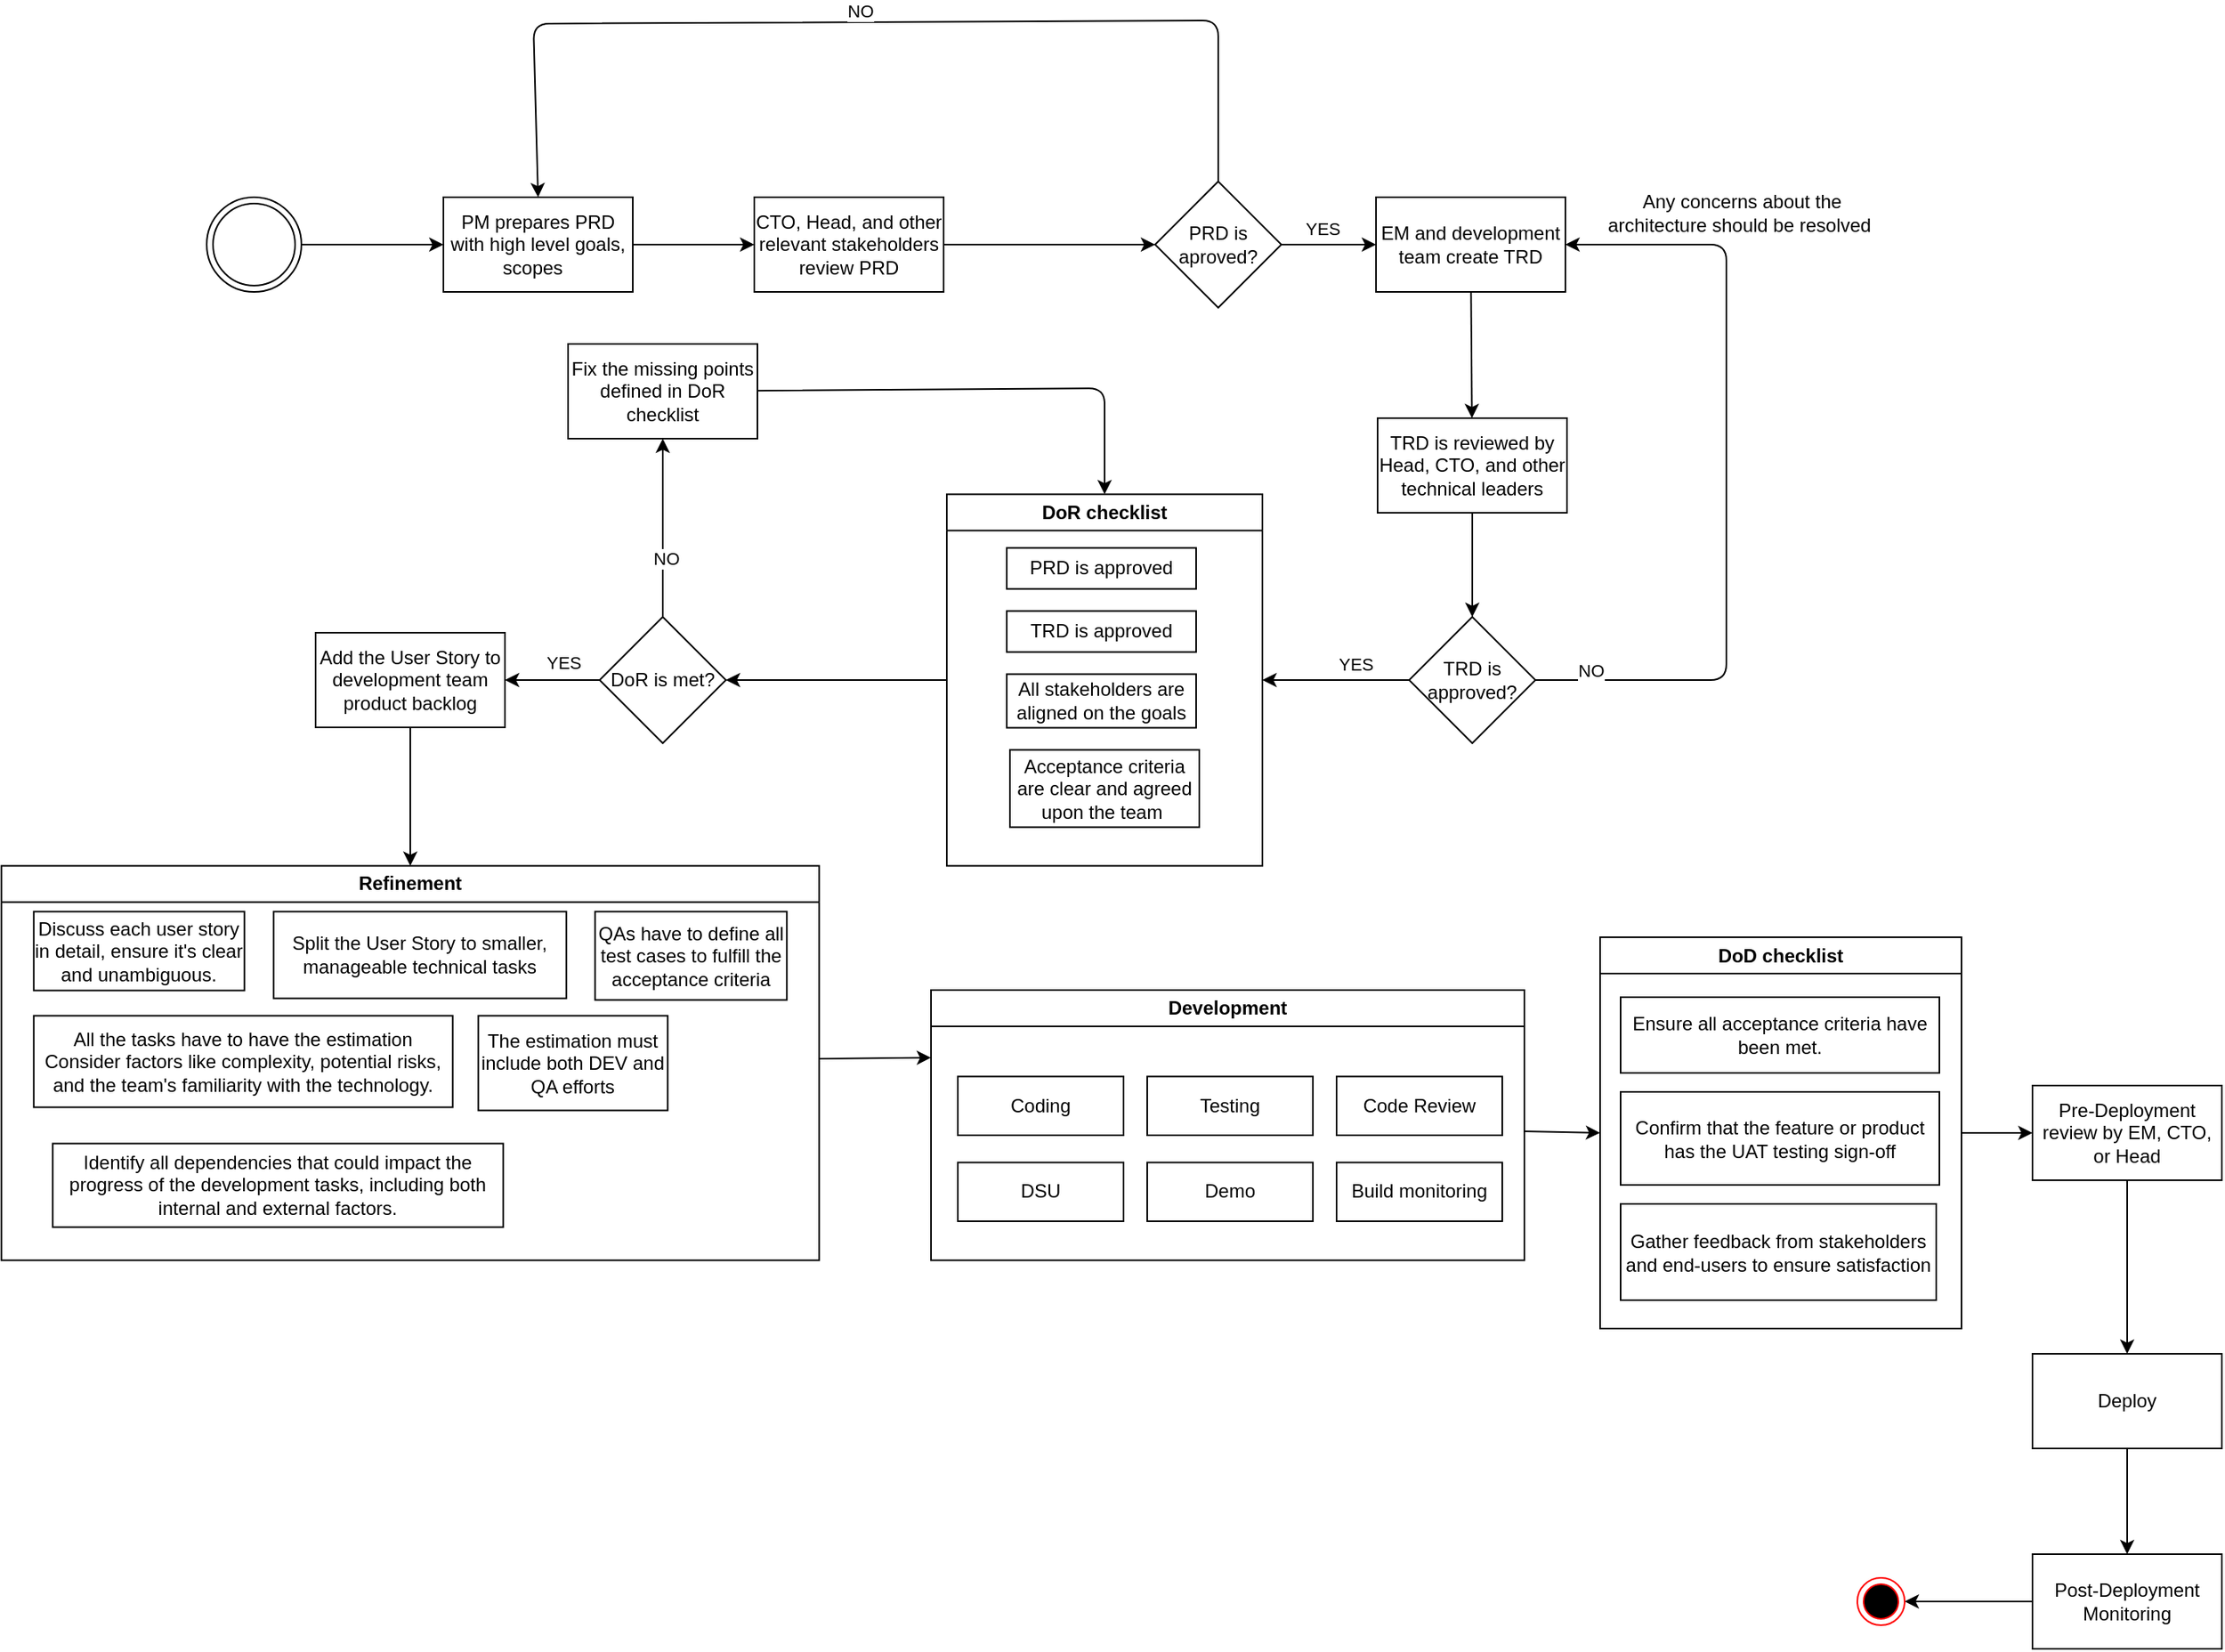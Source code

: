 <mxfile>
    <diagram id="eZoFI8GGpEovhwvC60ZW" name="Page-1">
        <mxGraphModel dx="1835" dy="954" grid="0" gridSize="10" guides="1" tooltips="1" connect="1" arrows="1" fold="1" page="0" pageScale="1" pageWidth="850" pageHeight="1100" background="#ffffff" math="0" shadow="0">
            <root>
                <mxCell id="0"/>
                <mxCell id="1" parent="0"/>
                <mxCell id="2" style="edgeStyle=none;html=1;" parent="1" source="3" target="5" edge="1">
                    <mxGeometry relative="1" as="geometry"/>
                </mxCell>
                <mxCell id="3" value="PM prepares PRD&lt;br&gt;with high level goals, scopes&amp;nbsp;&amp;nbsp;" style="rounded=0;whiteSpace=wrap;html=1;" parent="1" vertex="1">
                    <mxGeometry x="-757" y="-113" width="120" height="60" as="geometry"/>
                </mxCell>
                <mxCell id="4" value="" style="edgeStyle=none;html=1;" parent="1" source="5" target="10" edge="1">
                    <mxGeometry relative="1" as="geometry"/>
                </mxCell>
                <mxCell id="5" value="CTO, Head, and other relevant stakeholders review PRD" style="whiteSpace=wrap;html=1;rounded=0;" parent="1" vertex="1">
                    <mxGeometry x="-560" y="-113" width="120" height="60" as="geometry"/>
                </mxCell>
                <mxCell id="6" style="edgeStyle=none;html=1;exitX=0.5;exitY=0;exitDx=0;exitDy=0;entryX=0.5;entryY=0;entryDx=0;entryDy=0;" parent="1" source="10" target="3" edge="1">
                    <mxGeometry relative="1" as="geometry">
                        <mxPoint x="-488" y="-219.5" as="targetPoint"/>
                        <Array as="points">
                            <mxPoint x="-266" y="-225"/>
                            <mxPoint x="-700" y="-223"/>
                        </Array>
                    </mxGeometry>
                </mxCell>
                <mxCell id="7" value="NO" style="edgeLabel;html=1;align=center;verticalAlign=middle;resizable=0;points=[];" parent="6" vertex="1" connectable="0">
                    <mxGeometry x="-0.427" y="-1" relative="1" as="geometry">
                        <mxPoint x="-144" y="-6" as="offset"/>
                    </mxGeometry>
                </mxCell>
                <mxCell id="8" value="" style="edgeStyle=none;html=1;" parent="1" source="10" target="12" edge="1">
                    <mxGeometry relative="1" as="geometry"/>
                </mxCell>
                <mxCell id="9" value="YES" style="edgeLabel;html=1;align=center;verticalAlign=middle;resizable=0;points=[];" parent="8" vertex="1" connectable="0">
                    <mxGeometry x="-0.1" y="-2" relative="1" as="geometry">
                        <mxPoint x="-1" y="-12" as="offset"/>
                    </mxGeometry>
                </mxCell>
                <mxCell id="10" value="PRD is aproved?" style="rhombus;whiteSpace=wrap;html=1;rounded=0;" parent="1" vertex="1">
                    <mxGeometry x="-306" y="-123" width="80" height="80" as="geometry"/>
                </mxCell>
                <mxCell id="11" value="" style="edgeStyle=none;html=1;" parent="1" source="12" target="14" edge="1">
                    <mxGeometry relative="1" as="geometry"/>
                </mxCell>
                <mxCell id="12" value="EM and development team create TRD" style="whiteSpace=wrap;html=1;rounded=0;" parent="1" vertex="1">
                    <mxGeometry x="-166" y="-113" width="120" height="60" as="geometry"/>
                </mxCell>
                <mxCell id="13" style="edgeStyle=none;html=1;entryX=0.5;entryY=0;entryDx=0;entryDy=0;" parent="1" source="14" target="19" edge="1">
                    <mxGeometry relative="1" as="geometry"/>
                </mxCell>
                <mxCell id="14" value="TRD is reviewed by Head, CTO, and other technical leaders" style="whiteSpace=wrap;html=1;rounded=0;" parent="1" vertex="1">
                    <mxGeometry x="-165" y="27" width="120" height="60" as="geometry"/>
                </mxCell>
                <mxCell id="15" style="edgeStyle=none;html=1;entryX=1;entryY=0.5;entryDx=0;entryDy=0;" parent="1" source="19" target="12" edge="1">
                    <mxGeometry relative="1" as="geometry">
                        <mxPoint x="-1" y="-19.5" as="targetPoint"/>
                        <Array as="points">
                            <mxPoint x="56" y="193"/>
                            <mxPoint x="56" y="-83"/>
                        </Array>
                    </mxGeometry>
                </mxCell>
                <mxCell id="16" value="NO" style="edgeLabel;html=1;align=center;verticalAlign=middle;resizable=0;points=[];" parent="15" vertex="1" connectable="0">
                    <mxGeometry x="-0.812" y="2" relative="1" as="geometry">
                        <mxPoint x="-12" y="-4" as="offset"/>
                    </mxGeometry>
                </mxCell>
                <mxCell id="17" value="" style="edgeStyle=none;html=1;entryX=1;entryY=0.5;entryDx=0;entryDy=0;" parent="1" source="19" target="22" edge="1">
                    <mxGeometry relative="1" as="geometry">
                        <mxPoint x="-205" y="193" as="targetPoint"/>
                    </mxGeometry>
                </mxCell>
                <mxCell id="18" value="YES" style="edgeLabel;html=1;align=center;verticalAlign=middle;resizable=0;points=[];" parent="17" vertex="1" connectable="0">
                    <mxGeometry x="-0.3" y="3" relative="1" as="geometry">
                        <mxPoint x="-2" y="-13" as="offset"/>
                    </mxGeometry>
                </mxCell>
                <mxCell id="19" value="TRD is approved?" style="rhombus;whiteSpace=wrap;html=1;rounded=0;" parent="1" vertex="1">
                    <mxGeometry x="-145" y="153" width="80" height="80" as="geometry"/>
                </mxCell>
                <mxCell id="20" value="Any concerns about the architecture should be resolved&amp;nbsp;" style="text;html=1;strokeColor=none;fillColor=none;align=center;verticalAlign=middle;whiteSpace=wrap;rounded=0;" parent="1" vertex="1">
                    <mxGeometry x="-28" y="-134" width="188" height="61" as="geometry"/>
                </mxCell>
                <mxCell id="21" value="" style="edgeStyle=none;html=1;" parent="1" source="22" target="31" edge="1">
                    <mxGeometry relative="1" as="geometry"/>
                </mxCell>
                <mxCell id="22" value="DoR checklist" style="swimlane;whiteSpace=wrap;html=1;" parent="1" vertex="1">
                    <mxGeometry x="-438" y="75.25" width="200" height="235.5" as="geometry"/>
                </mxCell>
                <mxCell id="23" value="PRD is approved" style="whiteSpace=wrap;html=1;rounded=0;" parent="22" vertex="1">
                    <mxGeometry x="38" y="34" width="120" height="26" as="geometry"/>
                </mxCell>
                <mxCell id="24" value="TRD is approved" style="whiteSpace=wrap;html=1;rounded=0;" parent="22" vertex="1">
                    <mxGeometry x="38" y="74" width="120" height="26" as="geometry"/>
                </mxCell>
                <mxCell id="25" value="All stakeholders are aligned on the goals" style="whiteSpace=wrap;html=1;rounded=0;" parent="22" vertex="1">
                    <mxGeometry x="38" y="114" width="120" height="34" as="geometry"/>
                </mxCell>
                <mxCell id="26" value="Acceptance criteria are clear and agreed upon the team&amp;nbsp;" style="whiteSpace=wrap;html=1;rounded=0;" parent="22" vertex="1">
                    <mxGeometry x="40" y="162" width="120" height="49" as="geometry"/>
                </mxCell>
                <mxCell id="27" value="" style="edgeStyle=none;html=1;" parent="1" source="31" target="33" edge="1">
                    <mxGeometry relative="1" as="geometry"/>
                </mxCell>
                <mxCell id="28" value="NO" style="edgeLabel;html=1;align=center;verticalAlign=middle;resizable=0;points=[];" parent="27" vertex="1" connectable="0">
                    <mxGeometry x="-0.322" y="-2" relative="1" as="geometry">
                        <mxPoint y="1" as="offset"/>
                    </mxGeometry>
                </mxCell>
                <mxCell id="29" value="" style="edgeStyle=none;html=1;" parent="1" source="31" target="35" edge="1">
                    <mxGeometry relative="1" as="geometry"/>
                </mxCell>
                <mxCell id="30" value="YES" style="edgeLabel;html=1;align=center;verticalAlign=middle;resizable=0;points=[];" parent="29" vertex="1" connectable="0">
                    <mxGeometry x="-0.567" y="-3" relative="1" as="geometry">
                        <mxPoint x="-10" y="-8" as="offset"/>
                    </mxGeometry>
                </mxCell>
                <mxCell id="31" value="DoR is met?" style="rhombus;whiteSpace=wrap;html=1;fontStyle=0;startSize=23;" parent="1" vertex="1">
                    <mxGeometry x="-658" y="153" width="80" height="80" as="geometry"/>
                </mxCell>
                <mxCell id="32" style="edgeStyle=none;html=1;entryX=0.5;entryY=0;entryDx=0;entryDy=0;" parent="1" source="33" target="22" edge="1">
                    <mxGeometry relative="1" as="geometry">
                        <Array as="points">
                            <mxPoint x="-338" y="8"/>
                        </Array>
                    </mxGeometry>
                </mxCell>
                <mxCell id="33" value="Fix the missing points defined in DoR checklist" style="whiteSpace=wrap;html=1;fontStyle=0;startSize=23;" parent="1" vertex="1">
                    <mxGeometry x="-678" y="-20" width="120" height="60" as="geometry"/>
                </mxCell>
                <mxCell id="34" value="" style="edgeStyle=none;html=1;entryX=0.5;entryY=0;entryDx=0;entryDy=0;" parent="1" source="35" target="39" edge="1">
                    <mxGeometry relative="1" as="geometry">
                        <mxPoint x="-778" y="277" as="targetPoint"/>
                    </mxGeometry>
                </mxCell>
                <mxCell id="35" value="Add the User Story to development team product backlog" style="whiteSpace=wrap;html=1;fontStyle=0;startSize=23;" parent="1" vertex="1">
                    <mxGeometry x="-838" y="163" width="120" height="60" as="geometry"/>
                </mxCell>
                <mxCell id="36" style="edgeStyle=none;html=1;entryX=0;entryY=0.5;entryDx=0;entryDy=0;" parent="1" source="37" target="3" edge="1">
                    <mxGeometry relative="1" as="geometry"/>
                </mxCell>
                <mxCell id="37" value="" style="ellipse;shape=doubleEllipse;html=1;dashed=0;whitespace=wrap;aspect=fixed;" parent="1" vertex="1">
                    <mxGeometry x="-907" y="-113" width="60" height="60" as="geometry"/>
                </mxCell>
                <mxCell id="38" style="edgeStyle=none;html=1;entryX=0;entryY=0.25;entryDx=0;entryDy=0;" parent="1" source="39" target="47" edge="1">
                    <mxGeometry relative="1" as="geometry">
                        <mxPoint x="-437" y="436" as="targetPoint"/>
                    </mxGeometry>
                </mxCell>
                <mxCell id="39" value="Refinement" style="swimlane;whiteSpace=wrap;html=1;" parent="1" vertex="1">
                    <mxGeometry x="-1037.12" y="310.75" width="518.25" height="250" as="geometry"/>
                </mxCell>
                <mxCell id="40" value="Split the User Story to smaller, manageable&amp;nbsp;technical tasks" style="rounded=0;whiteSpace=wrap;html=1;" parent="39" vertex="1">
                    <mxGeometry x="172.5" y="29" width="185.5" height="55" as="geometry"/>
                </mxCell>
                <mxCell id="41" value="All the tasks have to have the estimation&lt;br&gt;Consider factors like complexity, potential risks, and the team's familiarity with the technology." style="rounded=0;whiteSpace=wrap;html=1;" parent="39" vertex="1">
                    <mxGeometry x="20.5" y="95" width="265.5" height="58" as="geometry"/>
                </mxCell>
                <mxCell id="42" value="QAs have to define all test cases to fulfill the acceptance criteria" style="rounded=0;whiteSpace=wrap;html=1;" parent="39" vertex="1">
                    <mxGeometry x="376.25" y="29" width="121.5" height="56" as="geometry"/>
                </mxCell>
                <mxCell id="43" value="The estimation must include both DEV and QA efforts" style="rounded=0;whiteSpace=wrap;html=1;" parent="39" vertex="1">
                    <mxGeometry x="302.25" y="95" width="120" height="60" as="geometry"/>
                </mxCell>
                <mxCell id="44" value="Identify all dependencies that could impact the progress of the development tasks, including both internal and external factors." style="rounded=0;whiteSpace=wrap;html=1;" parent="39" vertex="1">
                    <mxGeometry x="32.5" y="176" width="285.5" height="53" as="geometry"/>
                </mxCell>
                <mxCell id="45" value="Discuss each user story in detail, ensure it's clear and unambiguous." style="rounded=0;whiteSpace=wrap;html=1;" parent="39" vertex="1">
                    <mxGeometry x="20.5" y="29" width="133.5" height="50" as="geometry"/>
                </mxCell>
                <mxCell id="46" value="" style="edgeStyle=none;html=1;entryX=0;entryY=0.5;entryDx=0;entryDy=0;" parent="1" source="47" target="57" edge="1">
                    <mxGeometry relative="1" as="geometry"/>
                </mxCell>
                <mxCell id="47" value="Development" style="swimlane;whiteSpace=wrap;html=1;" parent="1" vertex="1">
                    <mxGeometry x="-448" y="389.5" width="376" height="171.25" as="geometry"/>
                </mxCell>
                <mxCell id="48" value="Coding" style="rounded=0;whiteSpace=wrap;html=1;" parent="47" vertex="1">
                    <mxGeometry x="17" y="54.75" width="105" height="37.25" as="geometry"/>
                </mxCell>
                <mxCell id="49" value="Testing" style="rounded=0;whiteSpace=wrap;html=1;" parent="47" vertex="1">
                    <mxGeometry x="137" y="54.75" width="105" height="37.25" as="geometry"/>
                </mxCell>
                <mxCell id="50" value="Code Review" style="rounded=0;whiteSpace=wrap;html=1;" parent="47" vertex="1">
                    <mxGeometry x="257" y="54.75" width="105" height="37.25" as="geometry"/>
                </mxCell>
                <mxCell id="51" value="DSU" style="rounded=0;whiteSpace=wrap;html=1;" parent="47" vertex="1">
                    <mxGeometry x="17" y="109.25" width="105" height="37.25" as="geometry"/>
                </mxCell>
                <mxCell id="52" value="Demo" style="rounded=0;whiteSpace=wrap;html=1;" parent="47" vertex="1">
                    <mxGeometry x="137" y="109.25" width="105" height="37.25" as="geometry"/>
                </mxCell>
                <mxCell id="53" value="Build monitoring" style="rounded=0;whiteSpace=wrap;html=1;" parent="47" vertex="1">
                    <mxGeometry x="257" y="109.25" width="105" height="37.25" as="geometry"/>
                </mxCell>
                <mxCell id="54" value="" style="edgeStyle=none;html=1;" parent="1" source="55" target="62" edge="1">
                    <mxGeometry relative="1" as="geometry"/>
                </mxCell>
                <mxCell id="55" value="Pre-Deployment review by EM, CTO, or Head" style="whiteSpace=wrap;html=1;fontStyle=0;startSize=23;" parent="1" vertex="1">
                    <mxGeometry x="250" y="450.005" width="120" height="60" as="geometry"/>
                </mxCell>
                <mxCell id="67" style="edgeStyle=none;html=1;entryX=0;entryY=0.5;entryDx=0;entryDy=0;" edge="1" parent="1" source="57" target="55">
                    <mxGeometry relative="1" as="geometry"/>
                </mxCell>
                <mxCell id="57" value="DoD checklist" style="swimlane;whiteSpace=wrap;html=1;" parent="1" vertex="1">
                    <mxGeometry x="-24" y="356.01" width="229" height="248" as="geometry"/>
                </mxCell>
                <mxCell id="58" value="&lt;meta charset=&quot;utf-8&quot;&gt;Ensure all acceptance criteria have been met." style="whiteSpace=wrap;html=1;" parent="57" vertex="1">
                    <mxGeometry x="13" y="38" width="202" height="48" as="geometry"/>
                </mxCell>
                <mxCell id="59" value="Confirm that the feature or product has the UAT testing sign-off" style="whiteSpace=wrap;html=1;" parent="57" vertex="1">
                    <mxGeometry x="13" y="98" width="202" height="59" as="geometry"/>
                </mxCell>
                <mxCell id="60" value="Gather feedback from stakeholders and end-users to ensure satisfaction" style="whiteSpace=wrap;html=1;" parent="57" vertex="1">
                    <mxGeometry x="13" y="169" width="200" height="61" as="geometry"/>
                </mxCell>
                <mxCell id="61" value="" style="edgeStyle=none;html=1;" parent="1" source="62" target="64" edge="1">
                    <mxGeometry relative="1" as="geometry"/>
                </mxCell>
                <mxCell id="62" value="Deploy" style="whiteSpace=wrap;html=1;fontStyle=0;startSize=23;" parent="1" vertex="1">
                    <mxGeometry x="250" y="619.995" width="120" height="60" as="geometry"/>
                </mxCell>
                <mxCell id="66" style="edgeStyle=none;html=1;entryX=1;entryY=0.5;entryDx=0;entryDy=0;" edge="1" parent="1" source="64" target="65">
                    <mxGeometry relative="1" as="geometry"/>
                </mxCell>
                <mxCell id="64" value="Post-Deployment Monitoring" style="whiteSpace=wrap;html=1;fontStyle=0;startSize=23;" parent="1" vertex="1">
                    <mxGeometry x="250" y="746.995" width="120" height="60" as="geometry"/>
                </mxCell>
                <mxCell id="65" value="" style="ellipse;html=1;shape=endState;fillColor=#000000;strokeColor=#ff0000;" parent="1" vertex="1">
                    <mxGeometry x="139" y="761.99" width="30" height="30" as="geometry"/>
                </mxCell>
            </root>
        </mxGraphModel>
    </diagram>
</mxfile>